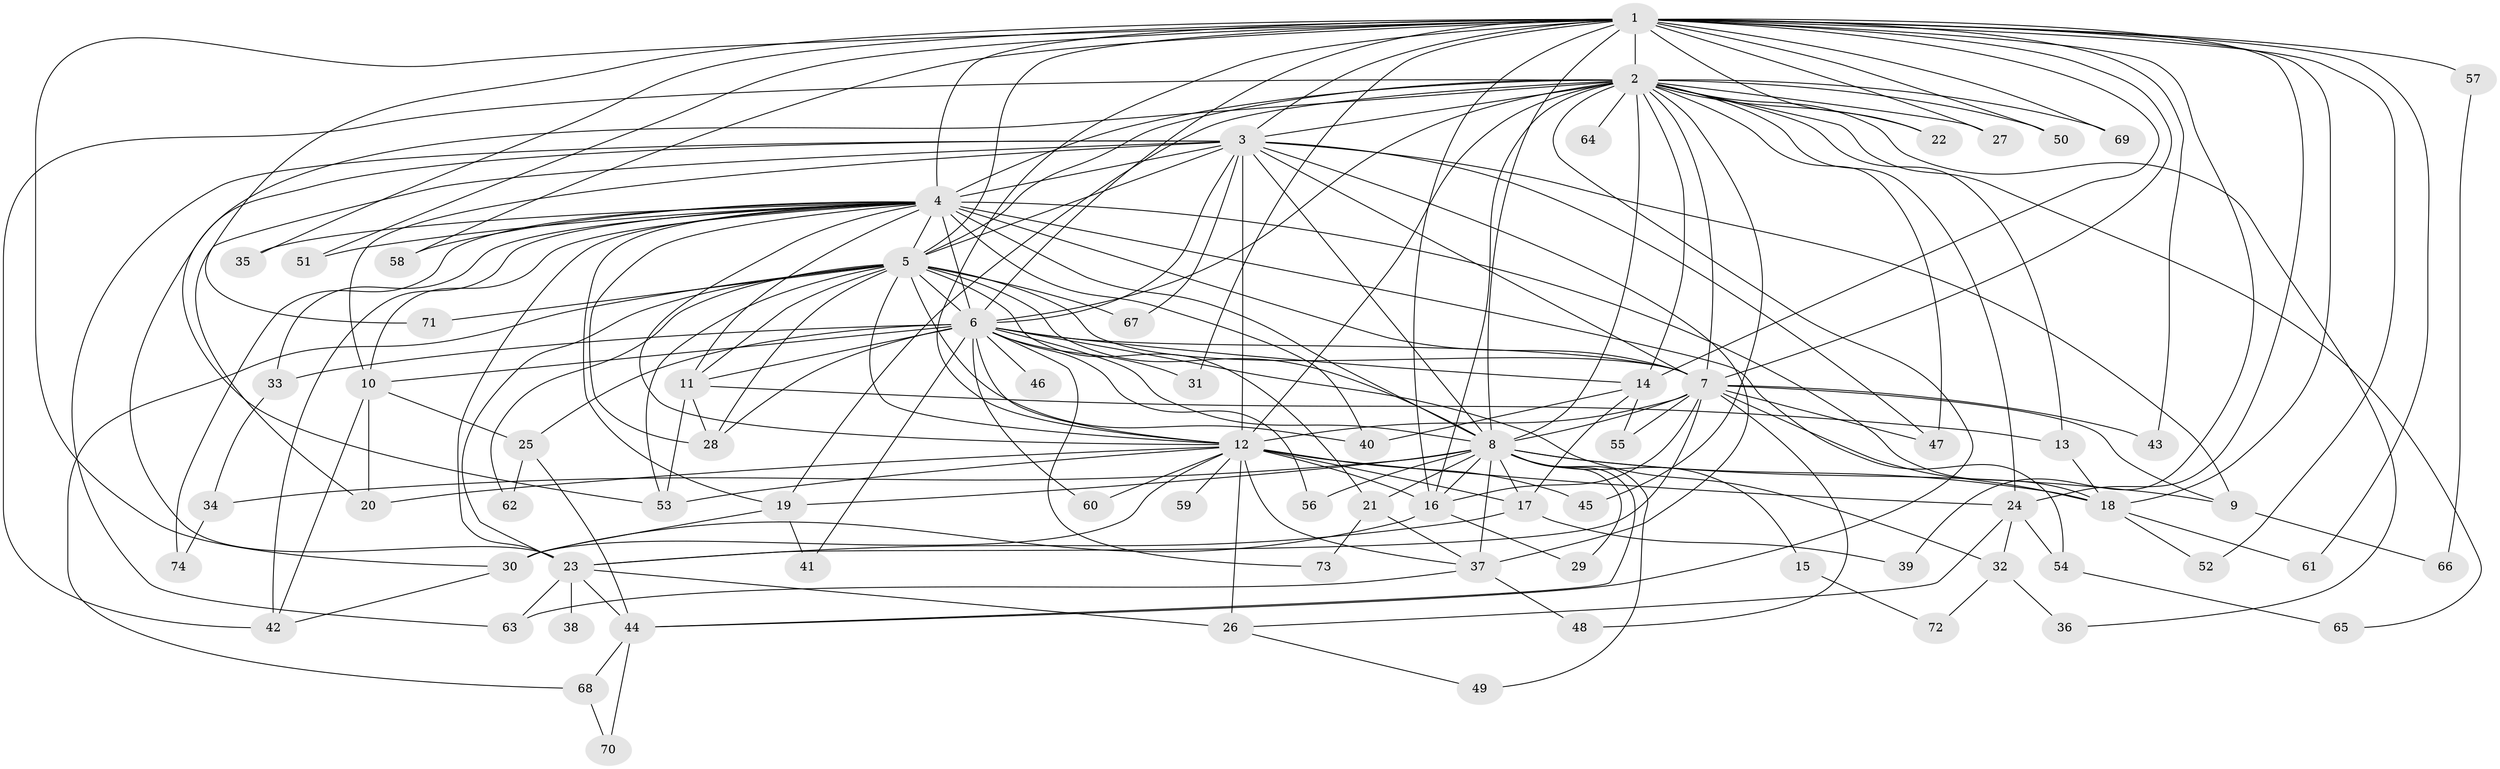 // original degree distribution, {21: 0.013513513513513514, 32: 0.006756756756756757, 39: 0.006756756756756757, 25: 0.013513513513513514, 23: 0.006756756756756757, 19: 0.006756756756756757, 22: 0.006756756756756757, 27: 0.006756756756756757, 4: 0.08108108108108109, 3: 0.21621621621621623, 6: 0.033783783783783786, 5: 0.05405405405405406, 2: 0.5337837837837838, 7: 0.006756756756756757, 9: 0.006756756756756757}
// Generated by graph-tools (version 1.1) at 2025/35/03/09/25 02:35:13]
// undirected, 74 vertices, 192 edges
graph export_dot {
graph [start="1"]
  node [color=gray90,style=filled];
  1;
  2;
  3;
  4;
  5;
  6;
  7;
  8;
  9;
  10;
  11;
  12;
  13;
  14;
  15;
  16;
  17;
  18;
  19;
  20;
  21;
  22;
  23;
  24;
  25;
  26;
  27;
  28;
  29;
  30;
  31;
  32;
  33;
  34;
  35;
  36;
  37;
  38;
  39;
  40;
  41;
  42;
  43;
  44;
  45;
  46;
  47;
  48;
  49;
  50;
  51;
  52;
  53;
  54;
  55;
  56;
  57;
  58;
  59;
  60;
  61;
  62;
  63;
  64;
  65;
  66;
  67;
  68;
  69;
  70;
  71;
  72;
  73;
  74;
  1 -- 2 [weight=3.0];
  1 -- 3 [weight=2.0];
  1 -- 4 [weight=4.0];
  1 -- 5 [weight=2.0];
  1 -- 6 [weight=2.0];
  1 -- 7 [weight=2.0];
  1 -- 8 [weight=2.0];
  1 -- 12 [weight=1.0];
  1 -- 14 [weight=2.0];
  1 -- 16 [weight=1.0];
  1 -- 18 [weight=1.0];
  1 -- 22 [weight=1.0];
  1 -- 24 [weight=3.0];
  1 -- 27 [weight=1.0];
  1 -- 30 [weight=1.0];
  1 -- 31 [weight=1.0];
  1 -- 35 [weight=1.0];
  1 -- 39 [weight=1.0];
  1 -- 43 [weight=2.0];
  1 -- 50 [weight=1.0];
  1 -- 51 [weight=1.0];
  1 -- 52 [weight=1.0];
  1 -- 57 [weight=2.0];
  1 -- 58 [weight=1.0];
  1 -- 61 [weight=1.0];
  1 -- 69 [weight=1.0];
  1 -- 71 [weight=1.0];
  2 -- 3 [weight=1.0];
  2 -- 4 [weight=2.0];
  2 -- 5 [weight=2.0];
  2 -- 6 [weight=1.0];
  2 -- 7 [weight=2.0];
  2 -- 8 [weight=2.0];
  2 -- 12 [weight=1.0];
  2 -- 13 [weight=1.0];
  2 -- 14 [weight=1.0];
  2 -- 16 [weight=1.0];
  2 -- 19 [weight=1.0];
  2 -- 22 [weight=1.0];
  2 -- 24 [weight=1.0];
  2 -- 27 [weight=1.0];
  2 -- 36 [weight=1.0];
  2 -- 42 [weight=1.0];
  2 -- 44 [weight=1.0];
  2 -- 45 [weight=1.0];
  2 -- 47 [weight=1.0];
  2 -- 50 [weight=1.0];
  2 -- 53 [weight=1.0];
  2 -- 64 [weight=1.0];
  2 -- 65 [weight=1.0];
  2 -- 69 [weight=1.0];
  3 -- 4 [weight=6.0];
  3 -- 5 [weight=1.0];
  3 -- 6 [weight=1.0];
  3 -- 7 [weight=1.0];
  3 -- 8 [weight=2.0];
  3 -- 9 [weight=2.0];
  3 -- 10 [weight=1.0];
  3 -- 12 [weight=17.0];
  3 -- 20 [weight=2.0];
  3 -- 23 [weight=1.0];
  3 -- 37 [weight=3.0];
  3 -- 47 [weight=1.0];
  3 -- 63 [weight=1.0];
  3 -- 67 [weight=1.0];
  4 -- 5 [weight=2.0];
  4 -- 6 [weight=2.0];
  4 -- 7 [weight=2.0];
  4 -- 8 [weight=3.0];
  4 -- 10 [weight=2.0];
  4 -- 11 [weight=1.0];
  4 -- 12 [weight=1.0];
  4 -- 18 [weight=1.0];
  4 -- 19 [weight=1.0];
  4 -- 23 [weight=1.0];
  4 -- 28 [weight=2.0];
  4 -- 33 [weight=1.0];
  4 -- 35 [weight=2.0];
  4 -- 40 [weight=1.0];
  4 -- 42 [weight=1.0];
  4 -- 51 [weight=1.0];
  4 -- 54 [weight=1.0];
  4 -- 58 [weight=1.0];
  4 -- 74 [weight=1.0];
  5 -- 6 [weight=1.0];
  5 -- 7 [weight=2.0];
  5 -- 8 [weight=1.0];
  5 -- 11 [weight=1.0];
  5 -- 12 [weight=2.0];
  5 -- 21 [weight=1.0];
  5 -- 23 [weight=1.0];
  5 -- 28 [weight=1.0];
  5 -- 40 [weight=1.0];
  5 -- 53 [weight=1.0];
  5 -- 62 [weight=1.0];
  5 -- 67 [weight=1.0];
  5 -- 68 [weight=1.0];
  5 -- 71 [weight=1.0];
  6 -- 7 [weight=1.0];
  6 -- 8 [weight=2.0];
  6 -- 10 [weight=1.0];
  6 -- 11 [weight=1.0];
  6 -- 12 [weight=1.0];
  6 -- 14 [weight=1.0];
  6 -- 25 [weight=1.0];
  6 -- 28 [weight=1.0];
  6 -- 31 [weight=1.0];
  6 -- 32 [weight=1.0];
  6 -- 33 [weight=1.0];
  6 -- 41 [weight=1.0];
  6 -- 46 [weight=1.0];
  6 -- 56 [weight=1.0];
  6 -- 60 [weight=1.0];
  6 -- 73 [weight=1.0];
  7 -- 8 [weight=1.0];
  7 -- 9 [weight=1.0];
  7 -- 12 [weight=1.0];
  7 -- 16 [weight=1.0];
  7 -- 18 [weight=1.0];
  7 -- 23 [weight=1.0];
  7 -- 43 [weight=1.0];
  7 -- 47 [weight=1.0];
  7 -- 48 [weight=1.0];
  7 -- 55 [weight=1.0];
  8 -- 9 [weight=1.0];
  8 -- 15 [weight=1.0];
  8 -- 16 [weight=1.0];
  8 -- 17 [weight=1.0];
  8 -- 18 [weight=1.0];
  8 -- 19 [weight=1.0];
  8 -- 21 [weight=2.0];
  8 -- 29 [weight=1.0];
  8 -- 34 [weight=1.0];
  8 -- 37 [weight=1.0];
  8 -- 44 [weight=1.0];
  8 -- 49 [weight=1.0];
  8 -- 56 [weight=1.0];
  9 -- 66 [weight=1.0];
  10 -- 20 [weight=2.0];
  10 -- 25 [weight=1.0];
  10 -- 42 [weight=1.0];
  11 -- 13 [weight=1.0];
  11 -- 28 [weight=1.0];
  11 -- 53 [weight=1.0];
  12 -- 16 [weight=1.0];
  12 -- 17 [weight=2.0];
  12 -- 20 [weight=1.0];
  12 -- 24 [weight=1.0];
  12 -- 26 [weight=2.0];
  12 -- 30 [weight=1.0];
  12 -- 37 [weight=2.0];
  12 -- 45 [weight=1.0];
  12 -- 53 [weight=1.0];
  12 -- 59 [weight=1.0];
  12 -- 60 [weight=1.0];
  13 -- 18 [weight=1.0];
  14 -- 17 [weight=1.0];
  14 -- 40 [weight=1.0];
  14 -- 55 [weight=1.0];
  15 -- 72 [weight=1.0];
  16 -- 29 [weight=1.0];
  16 -- 30 [weight=1.0];
  17 -- 23 [weight=1.0];
  17 -- 39 [weight=1.0];
  18 -- 52 [weight=1.0];
  18 -- 61 [weight=1.0];
  19 -- 30 [weight=1.0];
  19 -- 41 [weight=1.0];
  21 -- 37 [weight=1.0];
  21 -- 73 [weight=1.0];
  23 -- 26 [weight=1.0];
  23 -- 38 [weight=1.0];
  23 -- 44 [weight=1.0];
  23 -- 63 [weight=1.0];
  24 -- 26 [weight=1.0];
  24 -- 32 [weight=1.0];
  24 -- 54 [weight=1.0];
  25 -- 44 [weight=1.0];
  25 -- 62 [weight=1.0];
  26 -- 49 [weight=1.0];
  30 -- 42 [weight=1.0];
  32 -- 36 [weight=1.0];
  32 -- 72 [weight=1.0];
  33 -- 34 [weight=1.0];
  34 -- 74 [weight=1.0];
  37 -- 48 [weight=1.0];
  37 -- 63 [weight=1.0];
  44 -- 68 [weight=1.0];
  44 -- 70 [weight=1.0];
  54 -- 65 [weight=1.0];
  57 -- 66 [weight=1.0];
  68 -- 70 [weight=1.0];
}
